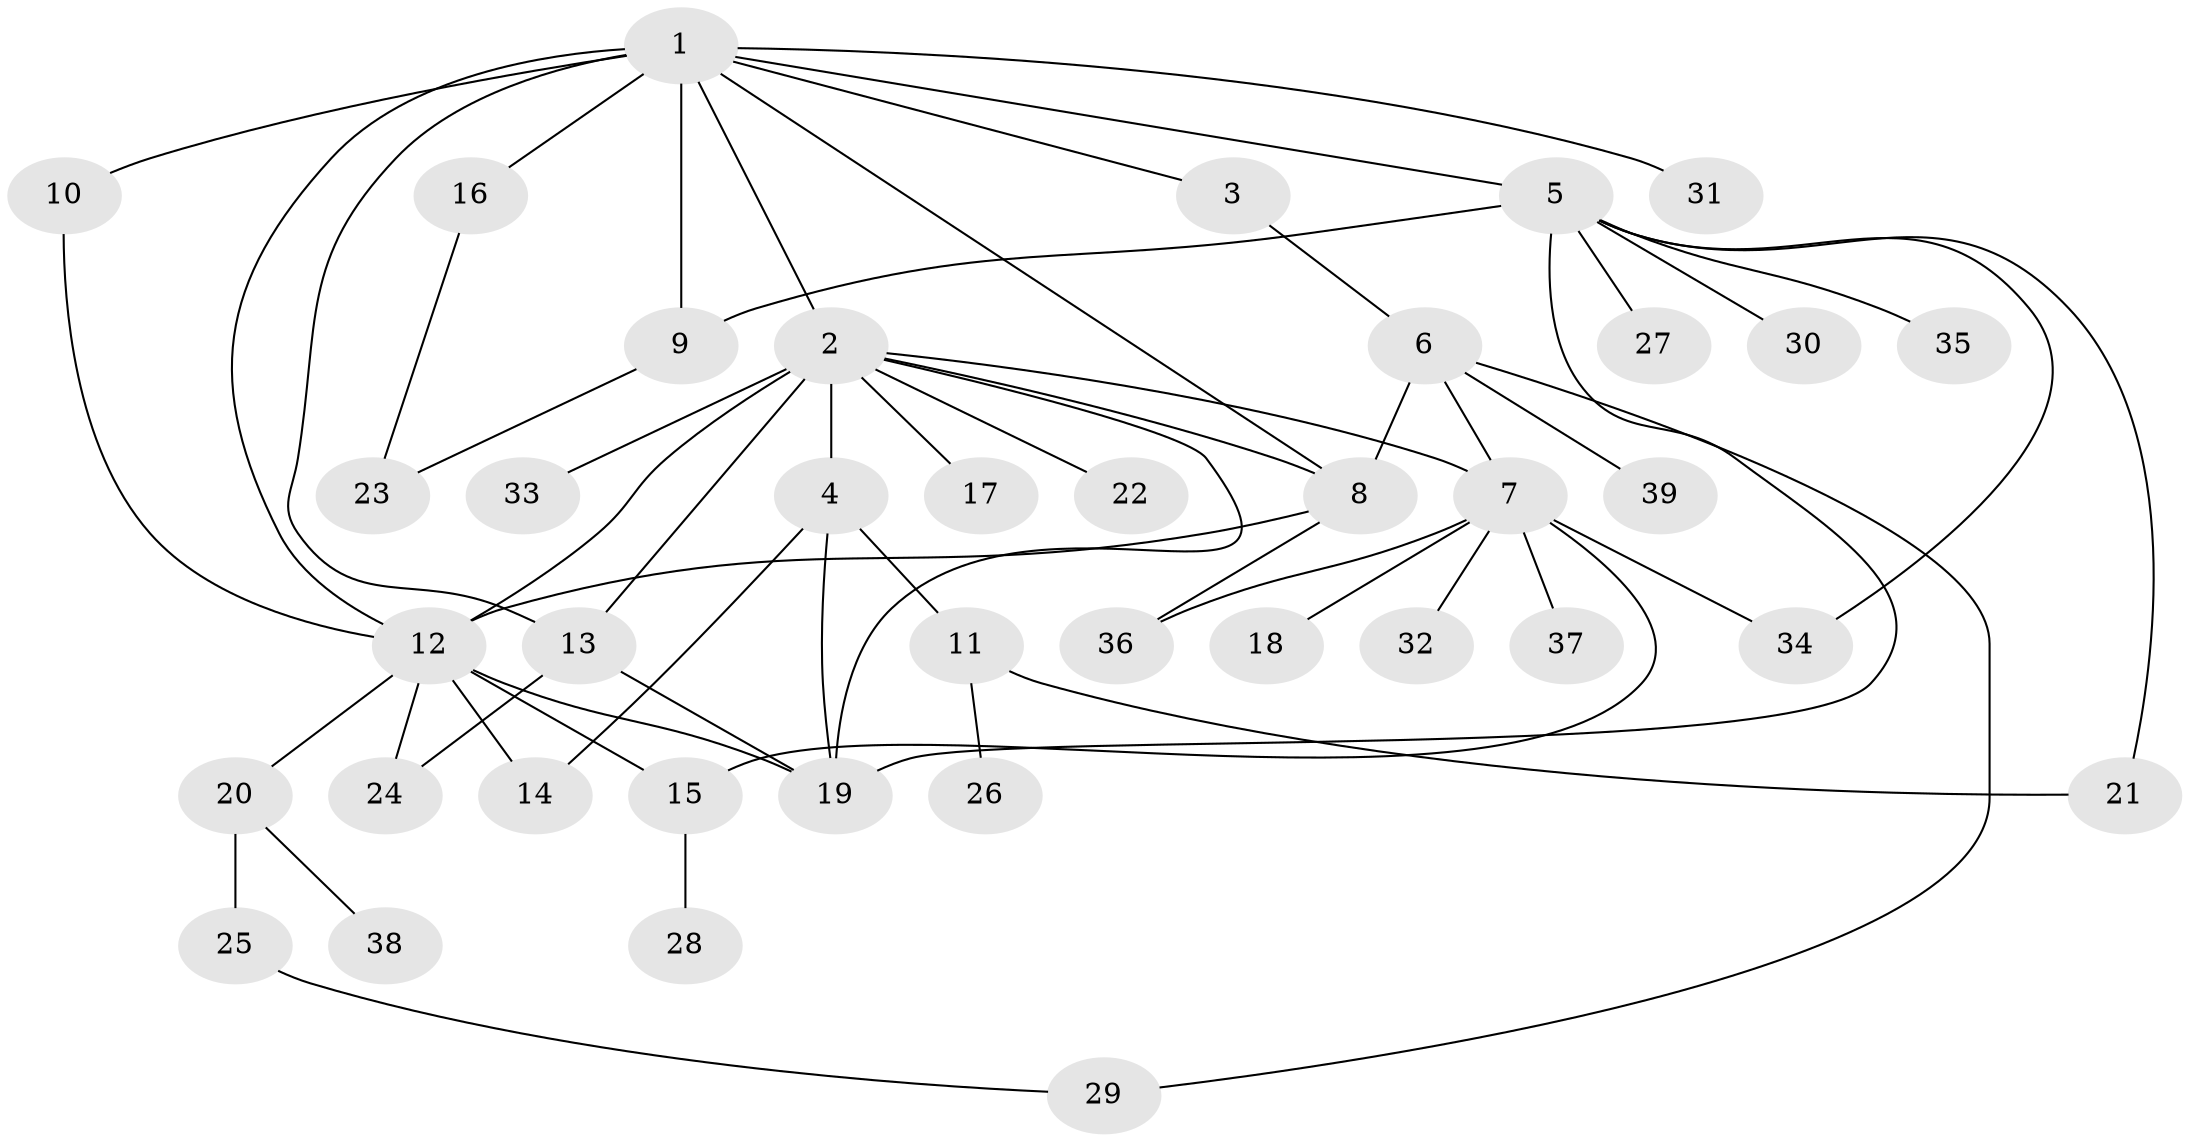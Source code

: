 // original degree distribution, {17: 0.013157894736842105, 14: 0.013157894736842105, 3: 0.11842105263157894, 7: 0.02631578947368421, 10: 0.013157894736842105, 6: 0.02631578947368421, 9: 0.013157894736842105, 1: 0.5131578947368421, 11: 0.013157894736842105, 2: 0.2236842105263158, 5: 0.013157894736842105, 4: 0.013157894736842105}
// Generated by graph-tools (version 1.1) at 2025/35/03/09/25 02:35:17]
// undirected, 39 vertices, 58 edges
graph export_dot {
graph [start="1"]
  node [color=gray90,style=filled];
  1;
  2;
  3;
  4;
  5;
  6;
  7;
  8;
  9;
  10;
  11;
  12;
  13;
  14;
  15;
  16;
  17;
  18;
  19;
  20;
  21;
  22;
  23;
  24;
  25;
  26;
  27;
  28;
  29;
  30;
  31;
  32;
  33;
  34;
  35;
  36;
  37;
  38;
  39;
  1 -- 2 [weight=1.0];
  1 -- 3 [weight=1.0];
  1 -- 5 [weight=1.0];
  1 -- 8 [weight=1.0];
  1 -- 9 [weight=6.0];
  1 -- 10 [weight=1.0];
  1 -- 12 [weight=1.0];
  1 -- 13 [weight=1.0];
  1 -- 16 [weight=1.0];
  1 -- 31 [weight=2.0];
  2 -- 4 [weight=1.0];
  2 -- 7 [weight=1.0];
  2 -- 8 [weight=1.0];
  2 -- 12 [weight=1.0];
  2 -- 13 [weight=1.0];
  2 -- 17 [weight=1.0];
  2 -- 19 [weight=1.0];
  2 -- 22 [weight=1.0];
  2 -- 33 [weight=4.0];
  3 -- 6 [weight=1.0];
  4 -- 11 [weight=3.0];
  4 -- 14 [weight=1.0];
  4 -- 19 [weight=1.0];
  5 -- 9 [weight=1.0];
  5 -- 19 [weight=1.0];
  5 -- 21 [weight=1.0];
  5 -- 27 [weight=1.0];
  5 -- 30 [weight=1.0];
  5 -- 34 [weight=1.0];
  5 -- 35 [weight=1.0];
  6 -- 7 [weight=1.0];
  6 -- 8 [weight=1.0];
  6 -- 29 [weight=1.0];
  6 -- 39 [weight=1.0];
  7 -- 15 [weight=1.0];
  7 -- 18 [weight=1.0];
  7 -- 32 [weight=1.0];
  7 -- 34 [weight=1.0];
  7 -- 36 [weight=1.0];
  7 -- 37 [weight=1.0];
  8 -- 12 [weight=1.0];
  8 -- 36 [weight=1.0];
  9 -- 23 [weight=1.0];
  10 -- 12 [weight=1.0];
  11 -- 21 [weight=1.0];
  11 -- 26 [weight=1.0];
  12 -- 14 [weight=2.0];
  12 -- 15 [weight=1.0];
  12 -- 19 [weight=1.0];
  12 -- 20 [weight=1.0];
  12 -- 24 [weight=1.0];
  13 -- 19 [weight=2.0];
  13 -- 24 [weight=1.0];
  15 -- 28 [weight=2.0];
  16 -- 23 [weight=1.0];
  20 -- 25 [weight=1.0];
  20 -- 38 [weight=1.0];
  25 -- 29 [weight=1.0];
}
